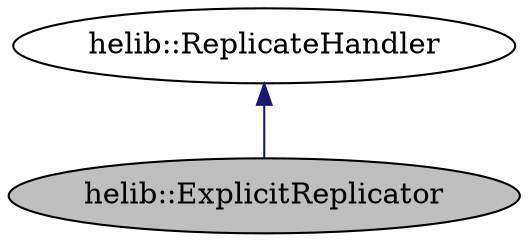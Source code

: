 digraph "helib::ExplicitReplicator"
{
  N2 [label="helib::ExplicitReplicator",color="black", fillcolor="grey75", style="filled", fontcolor="black"];
  N3 -> N2 [dir="back",color="midnightblue",style="solid"];
  N3 [label="helib::ReplicateHandler",color="black", fillcolor="white", style="filled",tooltip="An abstract class to handle call-backs to get the output of replicate. "];
}
digraph "helib::ExplicitReplicator"
{
  N0 [label="helib::ExplicitReplicator",color="black", fillcolor="grey75", style="filled", fontcolor="black"];
  N1 -> N0 [dir="back",color="midnightblue",style="solid"];
  N1 [label="helib::ReplicateHandler",color="black", fillcolor="white", style="filled",tooltip="An abstract class to handle call-backs to get the output of replicate. "];
}
